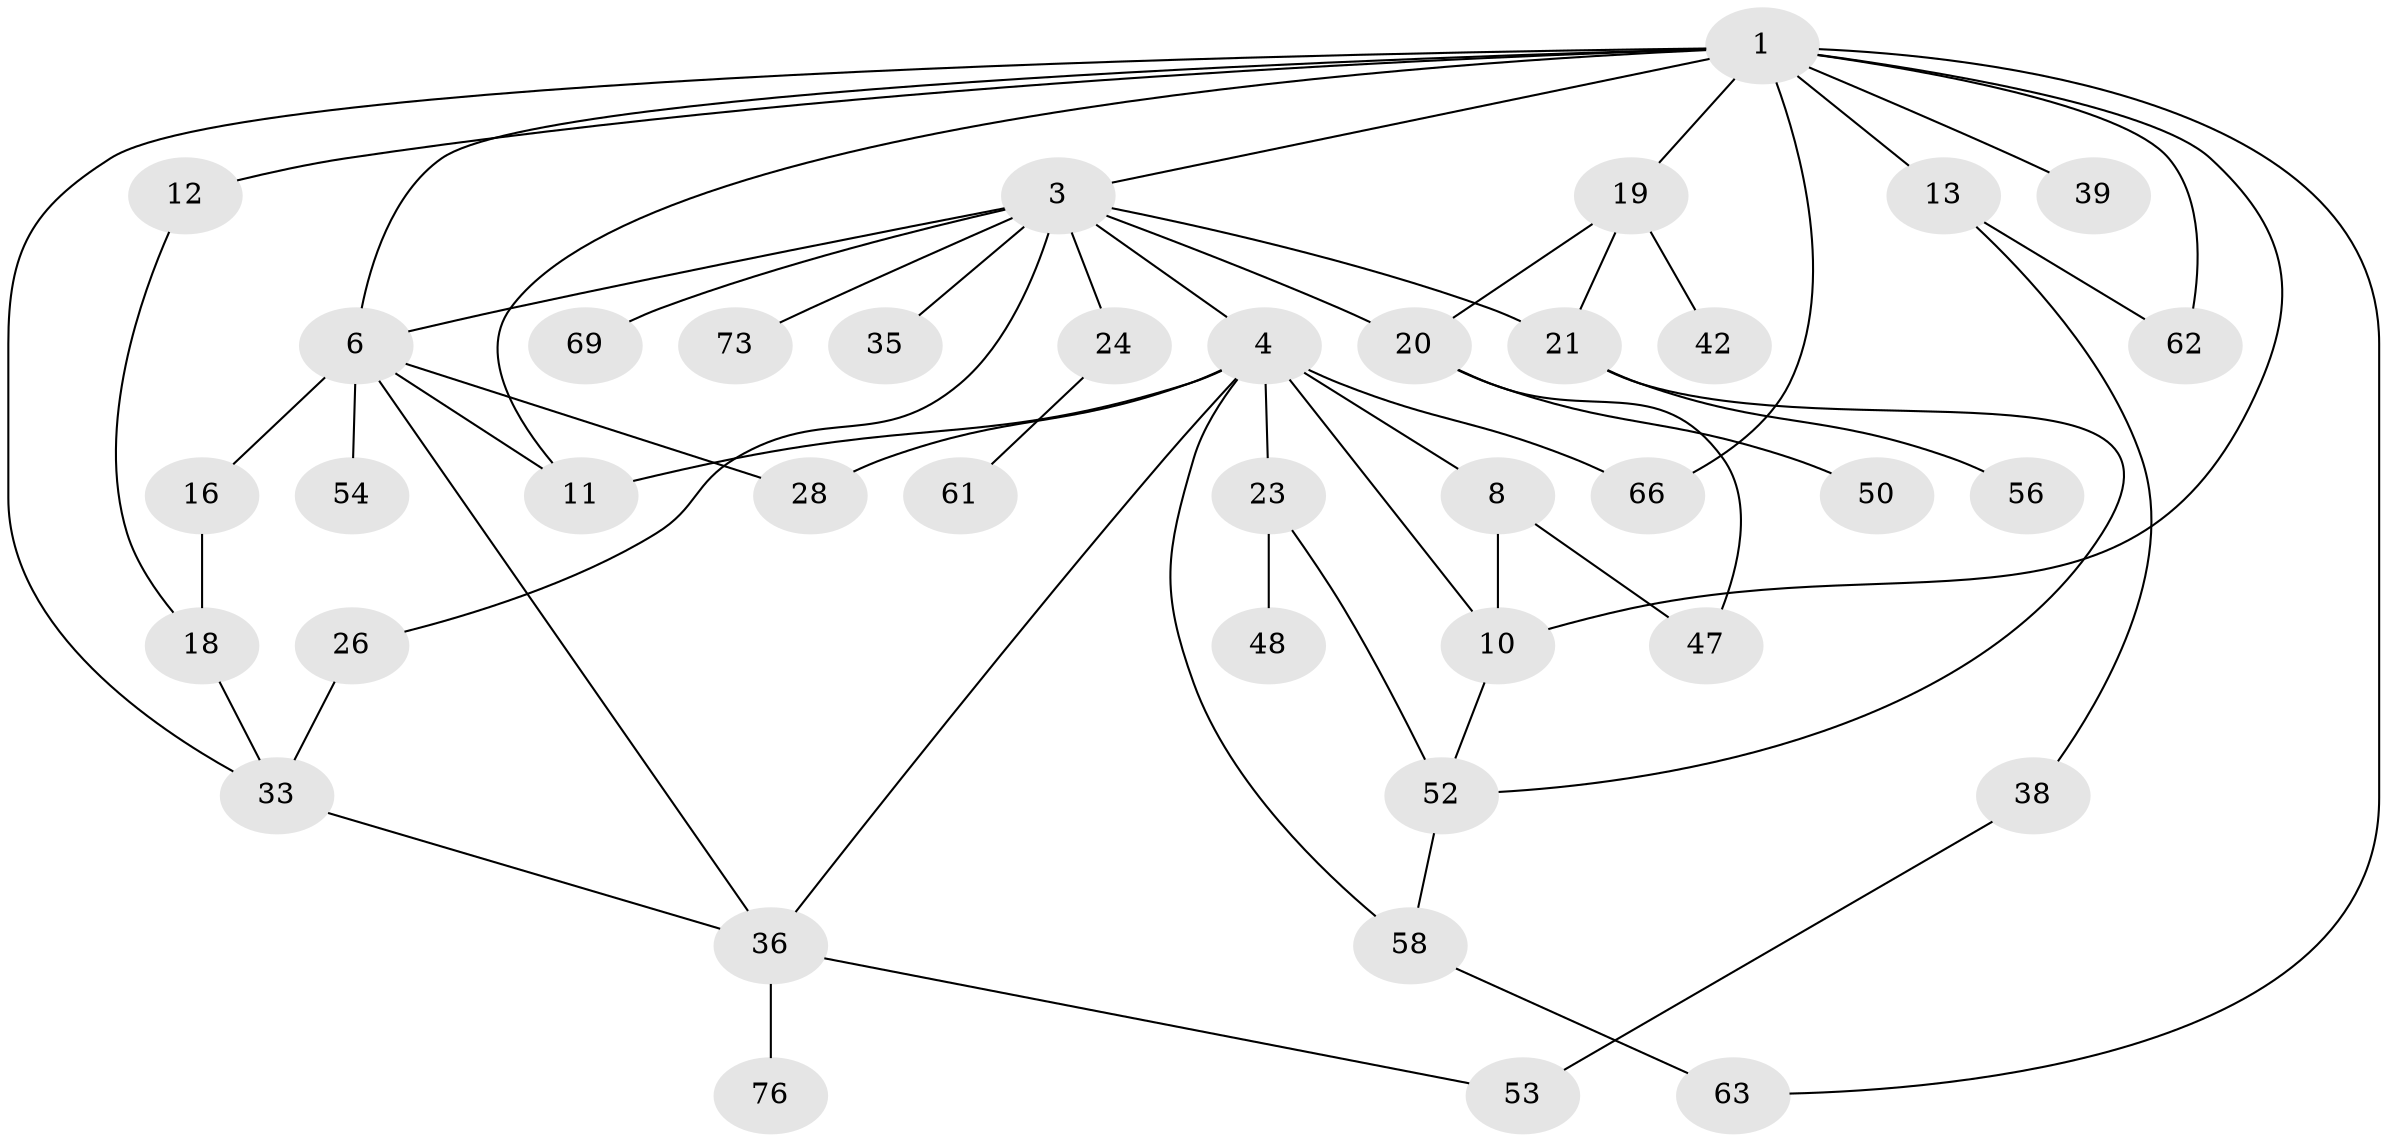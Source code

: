 // original degree distribution, {5: 0.07692307692307693, 9: 0.01282051282051282, 7: 0.02564102564102564, 2: 0.38461538461538464, 3: 0.19230769230769232, 4: 0.10256410256410256, 1: 0.20512820512820512}
// Generated by graph-tools (version 1.1) at 2025/13/03/09/25 04:13:38]
// undirected, 39 vertices, 59 edges
graph export_dot {
graph [start="1"]
  node [color=gray90,style=filled];
  1 [super="+2+34"];
  3 [super="+17+5"];
  4 [super="+14+27+31+9"];
  6 [super="+7"];
  8;
  10 [super="+32"];
  11;
  12;
  13 [super="+29+70+67"];
  16;
  18;
  19;
  20 [super="+60+22"];
  21 [super="+25"];
  23 [super="+43"];
  24 [super="+75"];
  26 [super="+57+44"];
  28;
  33 [super="+71"];
  35;
  36 [super="+40"];
  38;
  39;
  42;
  47 [super="+55"];
  48;
  50;
  52 [super="+59+64"];
  53;
  54;
  56;
  58;
  61 [super="+74"];
  62;
  63;
  66;
  69;
  73;
  76;
  1 -- 3;
  1 -- 12;
  1 -- 33;
  1 -- 66;
  1 -- 39;
  1 -- 11;
  1 -- 13;
  1 -- 19;
  1 -- 62;
  1 -- 63;
  1 -- 6;
  1 -- 10;
  3 -- 4;
  3 -- 6;
  3 -- 35;
  3 -- 20;
  3 -- 69;
  3 -- 21;
  3 -- 24;
  3 -- 73;
  3 -- 26;
  4 -- 8;
  4 -- 23;
  4 -- 58 [weight=2];
  4 -- 66;
  4 -- 11;
  4 -- 28;
  4 -- 36 [weight=2];
  4 -- 10;
  6 -- 36 [weight=2];
  6 -- 16;
  6 -- 54;
  6 -- 11;
  6 -- 28;
  8 -- 10;
  8 -- 47;
  10 -- 52;
  12 -- 18;
  13 -- 38;
  13 -- 62;
  16 -- 18;
  18 -- 33;
  19 -- 20;
  19 -- 21;
  19 -- 42;
  20 -- 50;
  20 -- 47;
  21 -- 52;
  21 -- 56;
  23 -- 48;
  23 -- 52;
  24 -- 61;
  26 -- 33;
  33 -- 36;
  36 -- 53;
  36 -- 76;
  38 -- 53;
  52 -- 58;
  58 -- 63;
}
